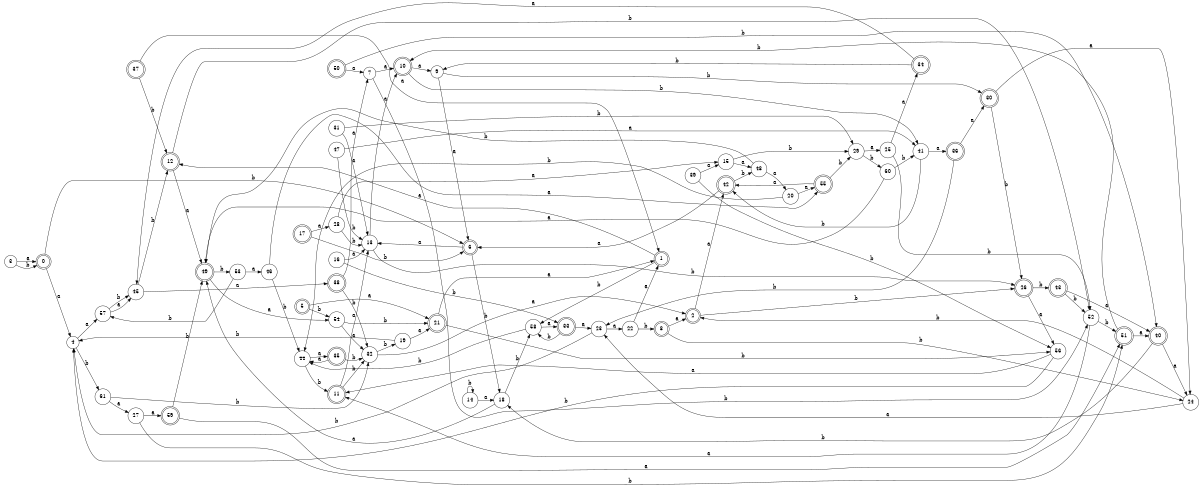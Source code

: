 digraph n50_5 {
__start0 [label="" shape="none"];

rankdir=LR;
size="8,5";

s0 [style="rounded,filled", color="black", fillcolor="white" shape="doublecircle", label="0"];
s1 [style="rounded,filled", color="black", fillcolor="white" shape="doublecircle", label="1"];
s2 [style="rounded,filled", color="black", fillcolor="white" shape="doublecircle", label="2"];
s3 [style="filled", color="black", fillcolor="white" shape="circle", label="3"];
s4 [style="filled", color="black", fillcolor="white" shape="circle", label="4"];
s5 [style="rounded,filled", color="black", fillcolor="white" shape="doublecircle", label="5"];
s6 [style="rounded,filled", color="black", fillcolor="white" shape="doublecircle", label="6"];
s7 [style="filled", color="black", fillcolor="white" shape="circle", label="7"];
s8 [style="rounded,filled", color="black", fillcolor="white" shape="doublecircle", label="8"];
s9 [style="filled", color="black", fillcolor="white" shape="circle", label="9"];
s10 [style="rounded,filled", color="black", fillcolor="white" shape="doublecircle", label="10"];
s11 [style="rounded,filled", color="black", fillcolor="white" shape="doublecircle", label="11"];
s12 [style="rounded,filled", color="black", fillcolor="white" shape="doublecircle", label="12"];
s13 [style="filled", color="black", fillcolor="white" shape="circle", label="13"];
s14 [style="filled", color="black", fillcolor="white" shape="circle", label="14"];
s15 [style="filled", color="black", fillcolor="white" shape="circle", label="15"];
s16 [style="filled", color="black", fillcolor="white" shape="circle", label="16"];
s17 [style="rounded,filled", color="black", fillcolor="white" shape="doublecircle", label="17"];
s18 [style="filled", color="black", fillcolor="white" shape="circle", label="18"];
s19 [style="filled", color="black", fillcolor="white" shape="circle", label="19"];
s20 [style="filled", color="black", fillcolor="white" shape="circle", label="20"];
s21 [style="rounded,filled", color="black", fillcolor="white" shape="doublecircle", label="21"];
s22 [style="filled", color="black", fillcolor="white" shape="circle", label="22"];
s23 [style="filled", color="black", fillcolor="white" shape="circle", label="23"];
s24 [style="filled", color="black", fillcolor="white" shape="circle", label="24"];
s25 [style="filled", color="black", fillcolor="white" shape="circle", label="25"];
s26 [style="rounded,filled", color="black", fillcolor="white" shape="doublecircle", label="26"];
s27 [style="filled", color="black", fillcolor="white" shape="circle", label="27"];
s28 [style="filled", color="black", fillcolor="white" shape="circle", label="28"];
s29 [style="filled", color="black", fillcolor="white" shape="circle", label="29"];
s30 [style="rounded,filled", color="black", fillcolor="white" shape="doublecircle", label="30"];
s31 [style="filled", color="black", fillcolor="white" shape="circle", label="31"];
s32 [style="filled", color="black", fillcolor="white" shape="circle", label="32"];
s33 [style="rounded,filled", color="black", fillcolor="white" shape="doublecircle", label="33"];
s34 [style="rounded,filled", color="black", fillcolor="white" shape="doublecircle", label="34"];
s35 [style="rounded,filled", color="black", fillcolor="white" shape="doublecircle", label="35"];
s36 [style="rounded,filled", color="black", fillcolor="white" shape="doublecircle", label="36"];
s37 [style="rounded,filled", color="black", fillcolor="white" shape="doublecircle", label="37"];
s38 [style="rounded,filled", color="black", fillcolor="white" shape="doublecircle", label="38"];
s39 [style="filled", color="black", fillcolor="white" shape="circle", label="39"];
s40 [style="rounded,filled", color="black", fillcolor="white" shape="doublecircle", label="40"];
s41 [style="filled", color="black", fillcolor="white" shape="circle", label="41"];
s42 [style="rounded,filled", color="black", fillcolor="white" shape="doublecircle", label="42"];
s43 [style="rounded,filled", color="black", fillcolor="white" shape="doublecircle", label="43"];
s44 [style="filled", color="black", fillcolor="white" shape="circle", label="44"];
s45 [style="filled", color="black", fillcolor="white" shape="circle", label="45"];
s46 [style="filled", color="black", fillcolor="white" shape="circle", label="46"];
s47 [style="filled", color="black", fillcolor="white" shape="circle", label="47"];
s48 [style="filled", color="black", fillcolor="white" shape="circle", label="48"];
s49 [style="rounded,filled", color="black", fillcolor="white" shape="doublecircle", label="49"];
s50 [style="rounded,filled", color="black", fillcolor="white" shape="doublecircle", label="50"];
s51 [style="rounded,filled", color="black", fillcolor="white" shape="doublecircle", label="51"];
s52 [style="filled", color="black", fillcolor="white" shape="circle", label="52"];
s53 [style="filled", color="black", fillcolor="white" shape="circle", label="53"];
s54 [style="filled", color="black", fillcolor="white" shape="circle", label="54"];
s55 [style="rounded,filled", color="black", fillcolor="white" shape="doublecircle", label="55"];
s56 [style="filled", color="black", fillcolor="white" shape="circle", label="56"];
s57 [style="filled", color="black", fillcolor="white" shape="circle", label="57"];
s58 [style="filled", color="black", fillcolor="white" shape="circle", label="58"];
s59 [style="rounded,filled", color="black", fillcolor="white" shape="doublecircle", label="59"];
s60 [style="filled", color="black", fillcolor="white" shape="circle", label="60"];
s61 [style="filled", color="black", fillcolor="white" shape="circle", label="61"];
s0 -> s4 [label="a"];
s0 -> s6 [label="b"];
s1 -> s12 [label="a"];
s1 -> s58 [label="b"];
s2 -> s42 [label="a"];
s2 -> s26 [label="b"];
s3 -> s0 [label="a"];
s3 -> s0 [label="b"];
s4 -> s57 [label="a"];
s4 -> s61 [label="b"];
s5 -> s21 [label="a"];
s5 -> s54 [label="b"];
s6 -> s13 [label="a"];
s6 -> s18 [label="b"];
s7 -> s10 [label="a"];
s7 -> s52 [label="b"];
s8 -> s2 [label="a"];
s8 -> s24 [label="b"];
s9 -> s6 [label="a"];
s9 -> s30 [label="b"];
s10 -> s9 [label="a"];
s10 -> s41 [label="b"];
s11 -> s13 [label="a"];
s11 -> s32 [label="b"];
s12 -> s49 [label="a"];
s12 -> s52 [label="b"];
s13 -> s10 [label="a"];
s13 -> s26 [label="b"];
s14 -> s18 [label="a"];
s14 -> s14 [label="b"];
s15 -> s48 [label="a"];
s15 -> s29 [label="b"];
s16 -> s13 [label="a"];
s16 -> s33 [label="b"];
s17 -> s28 [label="a"];
s17 -> s6 [label="b"];
s18 -> s49 [label="a"];
s18 -> s58 [label="b"];
s19 -> s21 [label="a"];
s19 -> s4 [label="b"];
s20 -> s55 [label="a"];
s20 -> s44 [label="b"];
s21 -> s1 [label="a"];
s21 -> s56 [label="b"];
s22 -> s1 [label="a"];
s22 -> s8 [label="b"];
s23 -> s22 [label="a"];
s23 -> s4 [label="b"];
s24 -> s23 [label="a"];
s24 -> s2 [label="b"];
s25 -> s34 [label="a"];
s25 -> s52 [label="b"];
s26 -> s56 [label="a"];
s26 -> s43 [label="b"];
s27 -> s59 [label="a"];
s27 -> s51 [label="b"];
s28 -> s15 [label="a"];
s28 -> s13 [label="b"];
s29 -> s25 [label="a"];
s29 -> s60 [label="b"];
s30 -> s24 [label="a"];
s30 -> s26 [label="b"];
s31 -> s13 [label="a"];
s31 -> s29 [label="b"];
s32 -> s2 [label="a"];
s32 -> s19 [label="b"];
s33 -> s23 [label="a"];
s33 -> s58 [label="b"];
s34 -> s45 [label="a"];
s34 -> s9 [label="b"];
s35 -> s44 [label="a"];
s35 -> s32 [label="b"];
s36 -> s30 [label="a"];
s36 -> s23 [label="b"];
s37 -> s1 [label="a"];
s37 -> s12 [label="b"];
s38 -> s7 [label="a"];
s38 -> s32 [label="b"];
s39 -> s15 [label="a"];
s39 -> s56 [label="b"];
s40 -> s24 [label="a"];
s40 -> s18 [label="b"];
s41 -> s36 [label="a"];
s41 -> s42 [label="b"];
s42 -> s6 [label="a"];
s42 -> s48 [label="b"];
s43 -> s40 [label="a"];
s43 -> s52 [label="b"];
s44 -> s35 [label="a"];
s44 -> s11 [label="b"];
s45 -> s38 [label="a"];
s45 -> s12 [label="b"];
s46 -> s55 [label="a"];
s46 -> s44 [label="b"];
s47 -> s41 [label="a"];
s47 -> s13 [label="b"];
s48 -> s20 [label="a"];
s48 -> s49 [label="b"];
s49 -> s54 [label="a"];
s49 -> s53 [label="b"];
s50 -> s7 [label="a"];
s50 -> s40 [label="b"];
s51 -> s40 [label="a"];
s51 -> s10 [label="b"];
s52 -> s11 [label="a"];
s52 -> s51 [label="b"];
s53 -> s46 [label="a"];
s53 -> s57 [label="b"];
s54 -> s32 [label="a"];
s54 -> s21 [label="b"];
s55 -> s42 [label="a"];
s55 -> s29 [label="b"];
s56 -> s11 [label="a"];
s56 -> s4 [label="b"];
s57 -> s45 [label="a"];
s57 -> s45 [label="b"];
s58 -> s33 [label="a"];
s58 -> s44 [label="b"];
s59 -> s51 [label="a"];
s59 -> s49 [label="b"];
s60 -> s49 [label="a"];
s60 -> s41 [label="b"];
s61 -> s27 [label="a"];
s61 -> s32 [label="b"];

}
